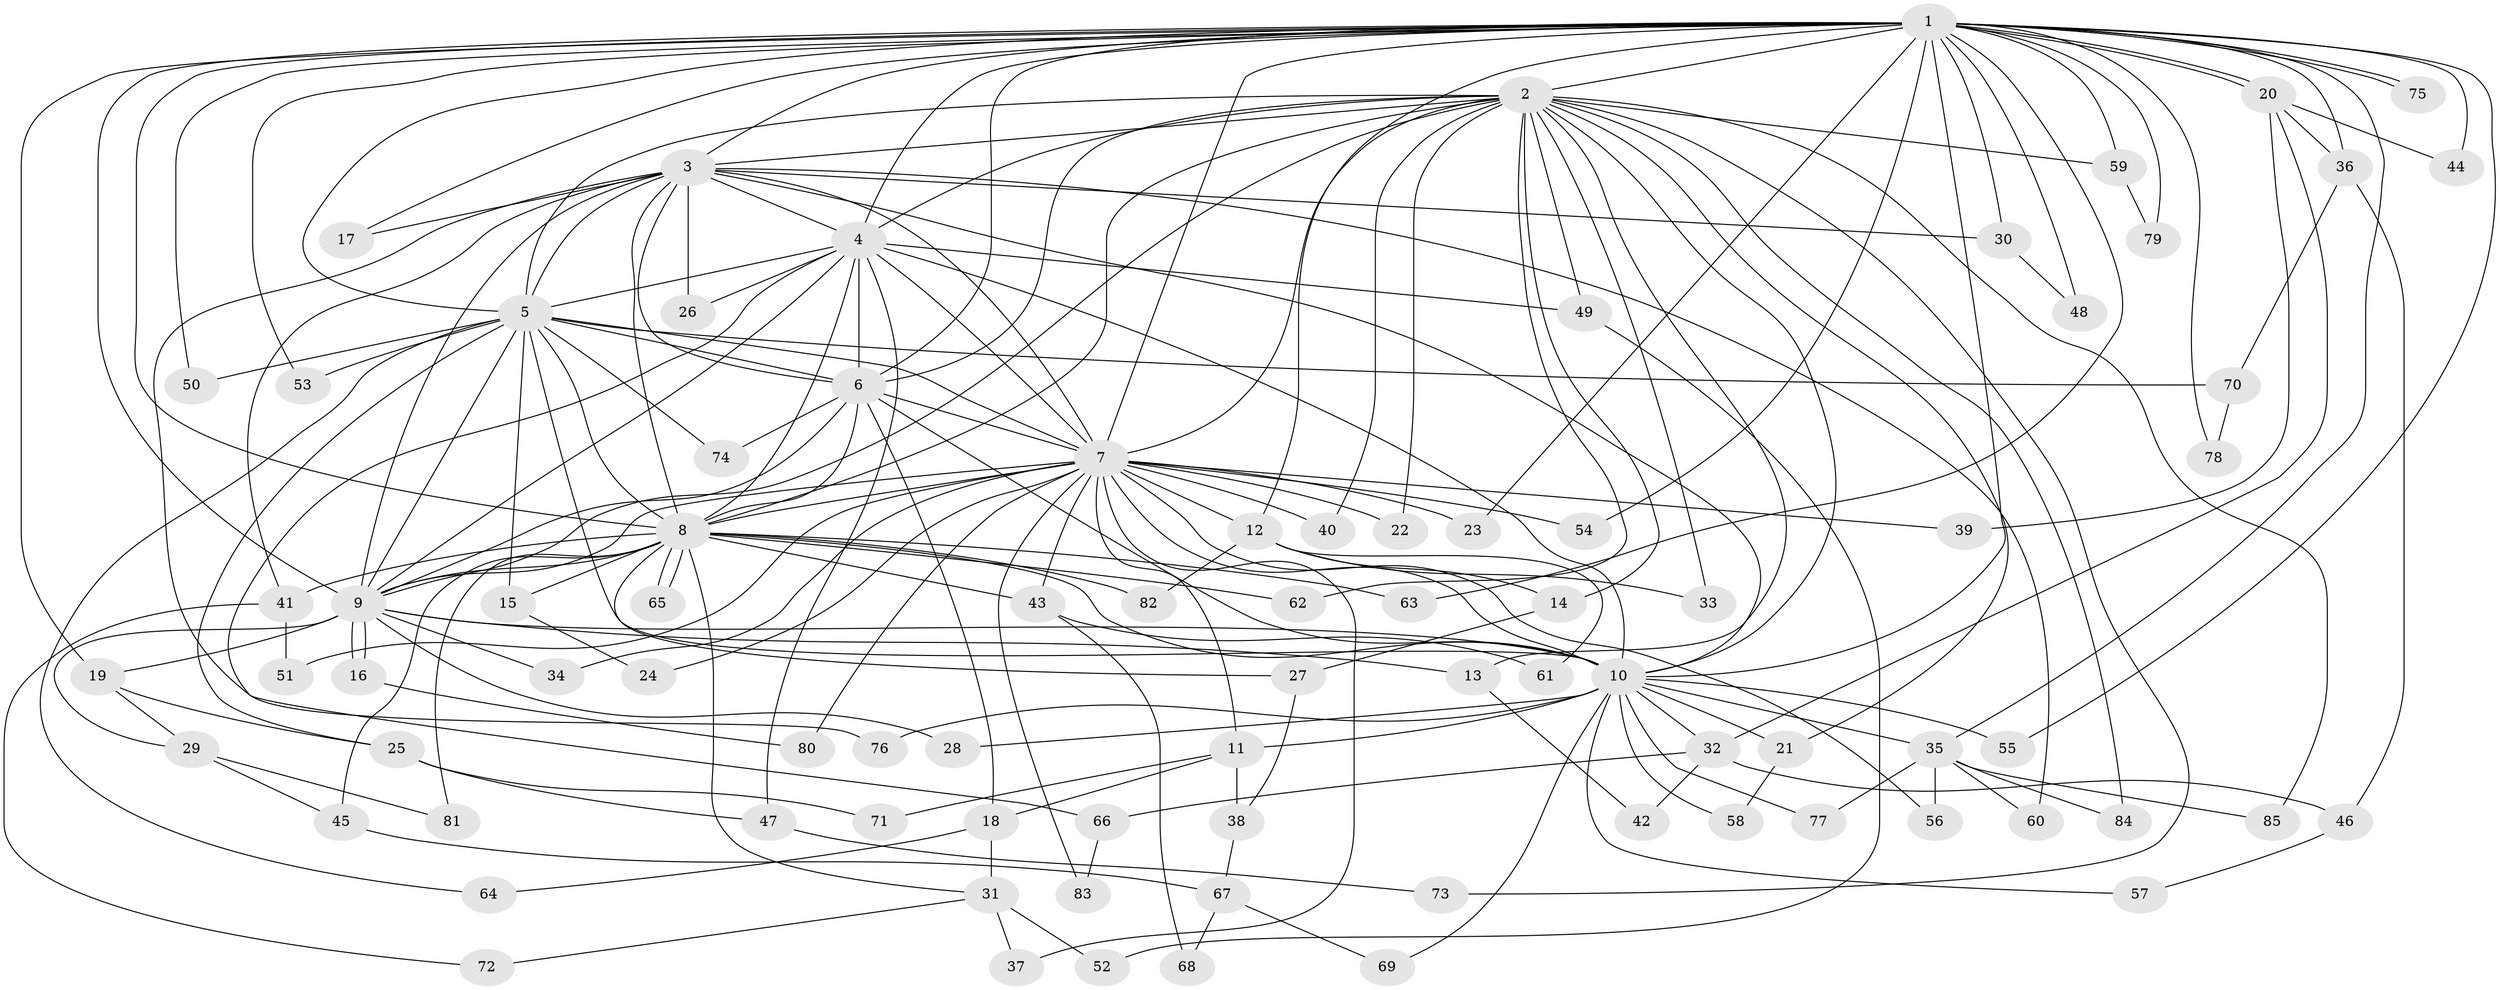// coarse degree distribution, {22: 0.047619047619047616, 18: 0.023809523809523808, 12: 0.07142857142857142, 9: 0.023809523809523808, 21: 0.023809523809523808, 14: 0.023809523809523808, 5: 0.11904761904761904, 7: 0.023809523809523808, 3: 0.09523809523809523, 2: 0.47619047619047616, 4: 0.07142857142857142}
// Generated by graph-tools (version 1.1) at 2025/17/03/04/25 18:17:49]
// undirected, 85 vertices, 195 edges
graph export_dot {
graph [start="1"]
  node [color=gray90,style=filled];
  1;
  2;
  3;
  4;
  5;
  6;
  7;
  8;
  9;
  10;
  11;
  12;
  13;
  14;
  15;
  16;
  17;
  18;
  19;
  20;
  21;
  22;
  23;
  24;
  25;
  26;
  27;
  28;
  29;
  30;
  31;
  32;
  33;
  34;
  35;
  36;
  37;
  38;
  39;
  40;
  41;
  42;
  43;
  44;
  45;
  46;
  47;
  48;
  49;
  50;
  51;
  52;
  53;
  54;
  55;
  56;
  57;
  58;
  59;
  60;
  61;
  62;
  63;
  64;
  65;
  66;
  67;
  68;
  69;
  70;
  71;
  72;
  73;
  74;
  75;
  76;
  77;
  78;
  79;
  80;
  81;
  82;
  83;
  84;
  85;
  1 -- 2;
  1 -- 3;
  1 -- 4;
  1 -- 5;
  1 -- 6;
  1 -- 7;
  1 -- 8;
  1 -- 9;
  1 -- 10;
  1 -- 12;
  1 -- 17;
  1 -- 19;
  1 -- 20;
  1 -- 20;
  1 -- 23;
  1 -- 30;
  1 -- 35;
  1 -- 36;
  1 -- 44;
  1 -- 48;
  1 -- 50;
  1 -- 53;
  1 -- 54;
  1 -- 55;
  1 -- 59;
  1 -- 63;
  1 -- 75;
  1 -- 75;
  1 -- 78;
  1 -- 79;
  2 -- 3;
  2 -- 4;
  2 -- 5;
  2 -- 6;
  2 -- 7;
  2 -- 8;
  2 -- 9;
  2 -- 10;
  2 -- 13;
  2 -- 14;
  2 -- 21;
  2 -- 22;
  2 -- 33;
  2 -- 40;
  2 -- 49;
  2 -- 59;
  2 -- 62;
  2 -- 73;
  2 -- 84;
  2 -- 85;
  3 -- 4;
  3 -- 5;
  3 -- 6;
  3 -- 7;
  3 -- 8;
  3 -- 9;
  3 -- 10;
  3 -- 17;
  3 -- 26;
  3 -- 30;
  3 -- 41;
  3 -- 60;
  3 -- 76;
  4 -- 5;
  4 -- 6;
  4 -- 7;
  4 -- 8;
  4 -- 9;
  4 -- 10;
  4 -- 26;
  4 -- 47;
  4 -- 49;
  4 -- 66;
  5 -- 6;
  5 -- 7;
  5 -- 8;
  5 -- 9;
  5 -- 10;
  5 -- 15;
  5 -- 25;
  5 -- 50;
  5 -- 53;
  5 -- 64;
  5 -- 70;
  5 -- 74;
  6 -- 7;
  6 -- 8;
  6 -- 9;
  6 -- 10;
  6 -- 18;
  6 -- 74;
  7 -- 8;
  7 -- 9;
  7 -- 10;
  7 -- 11;
  7 -- 12;
  7 -- 22;
  7 -- 23;
  7 -- 24;
  7 -- 34;
  7 -- 37;
  7 -- 39;
  7 -- 40;
  7 -- 43;
  7 -- 51;
  7 -- 54;
  7 -- 56;
  7 -- 80;
  7 -- 83;
  8 -- 9;
  8 -- 10;
  8 -- 15;
  8 -- 27;
  8 -- 31;
  8 -- 41;
  8 -- 43;
  8 -- 45;
  8 -- 62;
  8 -- 63;
  8 -- 65;
  8 -- 65;
  8 -- 81;
  8 -- 82;
  9 -- 10;
  9 -- 13;
  9 -- 16;
  9 -- 16;
  9 -- 19;
  9 -- 28;
  9 -- 29;
  9 -- 34;
  10 -- 11;
  10 -- 21;
  10 -- 28;
  10 -- 32;
  10 -- 35;
  10 -- 55;
  10 -- 57;
  10 -- 58;
  10 -- 69;
  10 -- 76;
  10 -- 77;
  11 -- 18;
  11 -- 38;
  11 -- 71;
  12 -- 14;
  12 -- 33;
  12 -- 61;
  12 -- 82;
  13 -- 42;
  14 -- 27;
  15 -- 24;
  16 -- 80;
  18 -- 31;
  18 -- 64;
  19 -- 25;
  19 -- 29;
  20 -- 32;
  20 -- 36;
  20 -- 39;
  20 -- 44;
  21 -- 58;
  25 -- 47;
  25 -- 71;
  27 -- 38;
  29 -- 45;
  29 -- 81;
  30 -- 48;
  31 -- 37;
  31 -- 52;
  31 -- 72;
  32 -- 42;
  32 -- 46;
  32 -- 66;
  35 -- 56;
  35 -- 60;
  35 -- 77;
  35 -- 84;
  35 -- 85;
  36 -- 46;
  36 -- 70;
  38 -- 67;
  41 -- 51;
  41 -- 72;
  43 -- 61;
  43 -- 68;
  45 -- 67;
  46 -- 57;
  47 -- 73;
  49 -- 52;
  59 -- 79;
  66 -- 83;
  67 -- 68;
  67 -- 69;
  70 -- 78;
}
